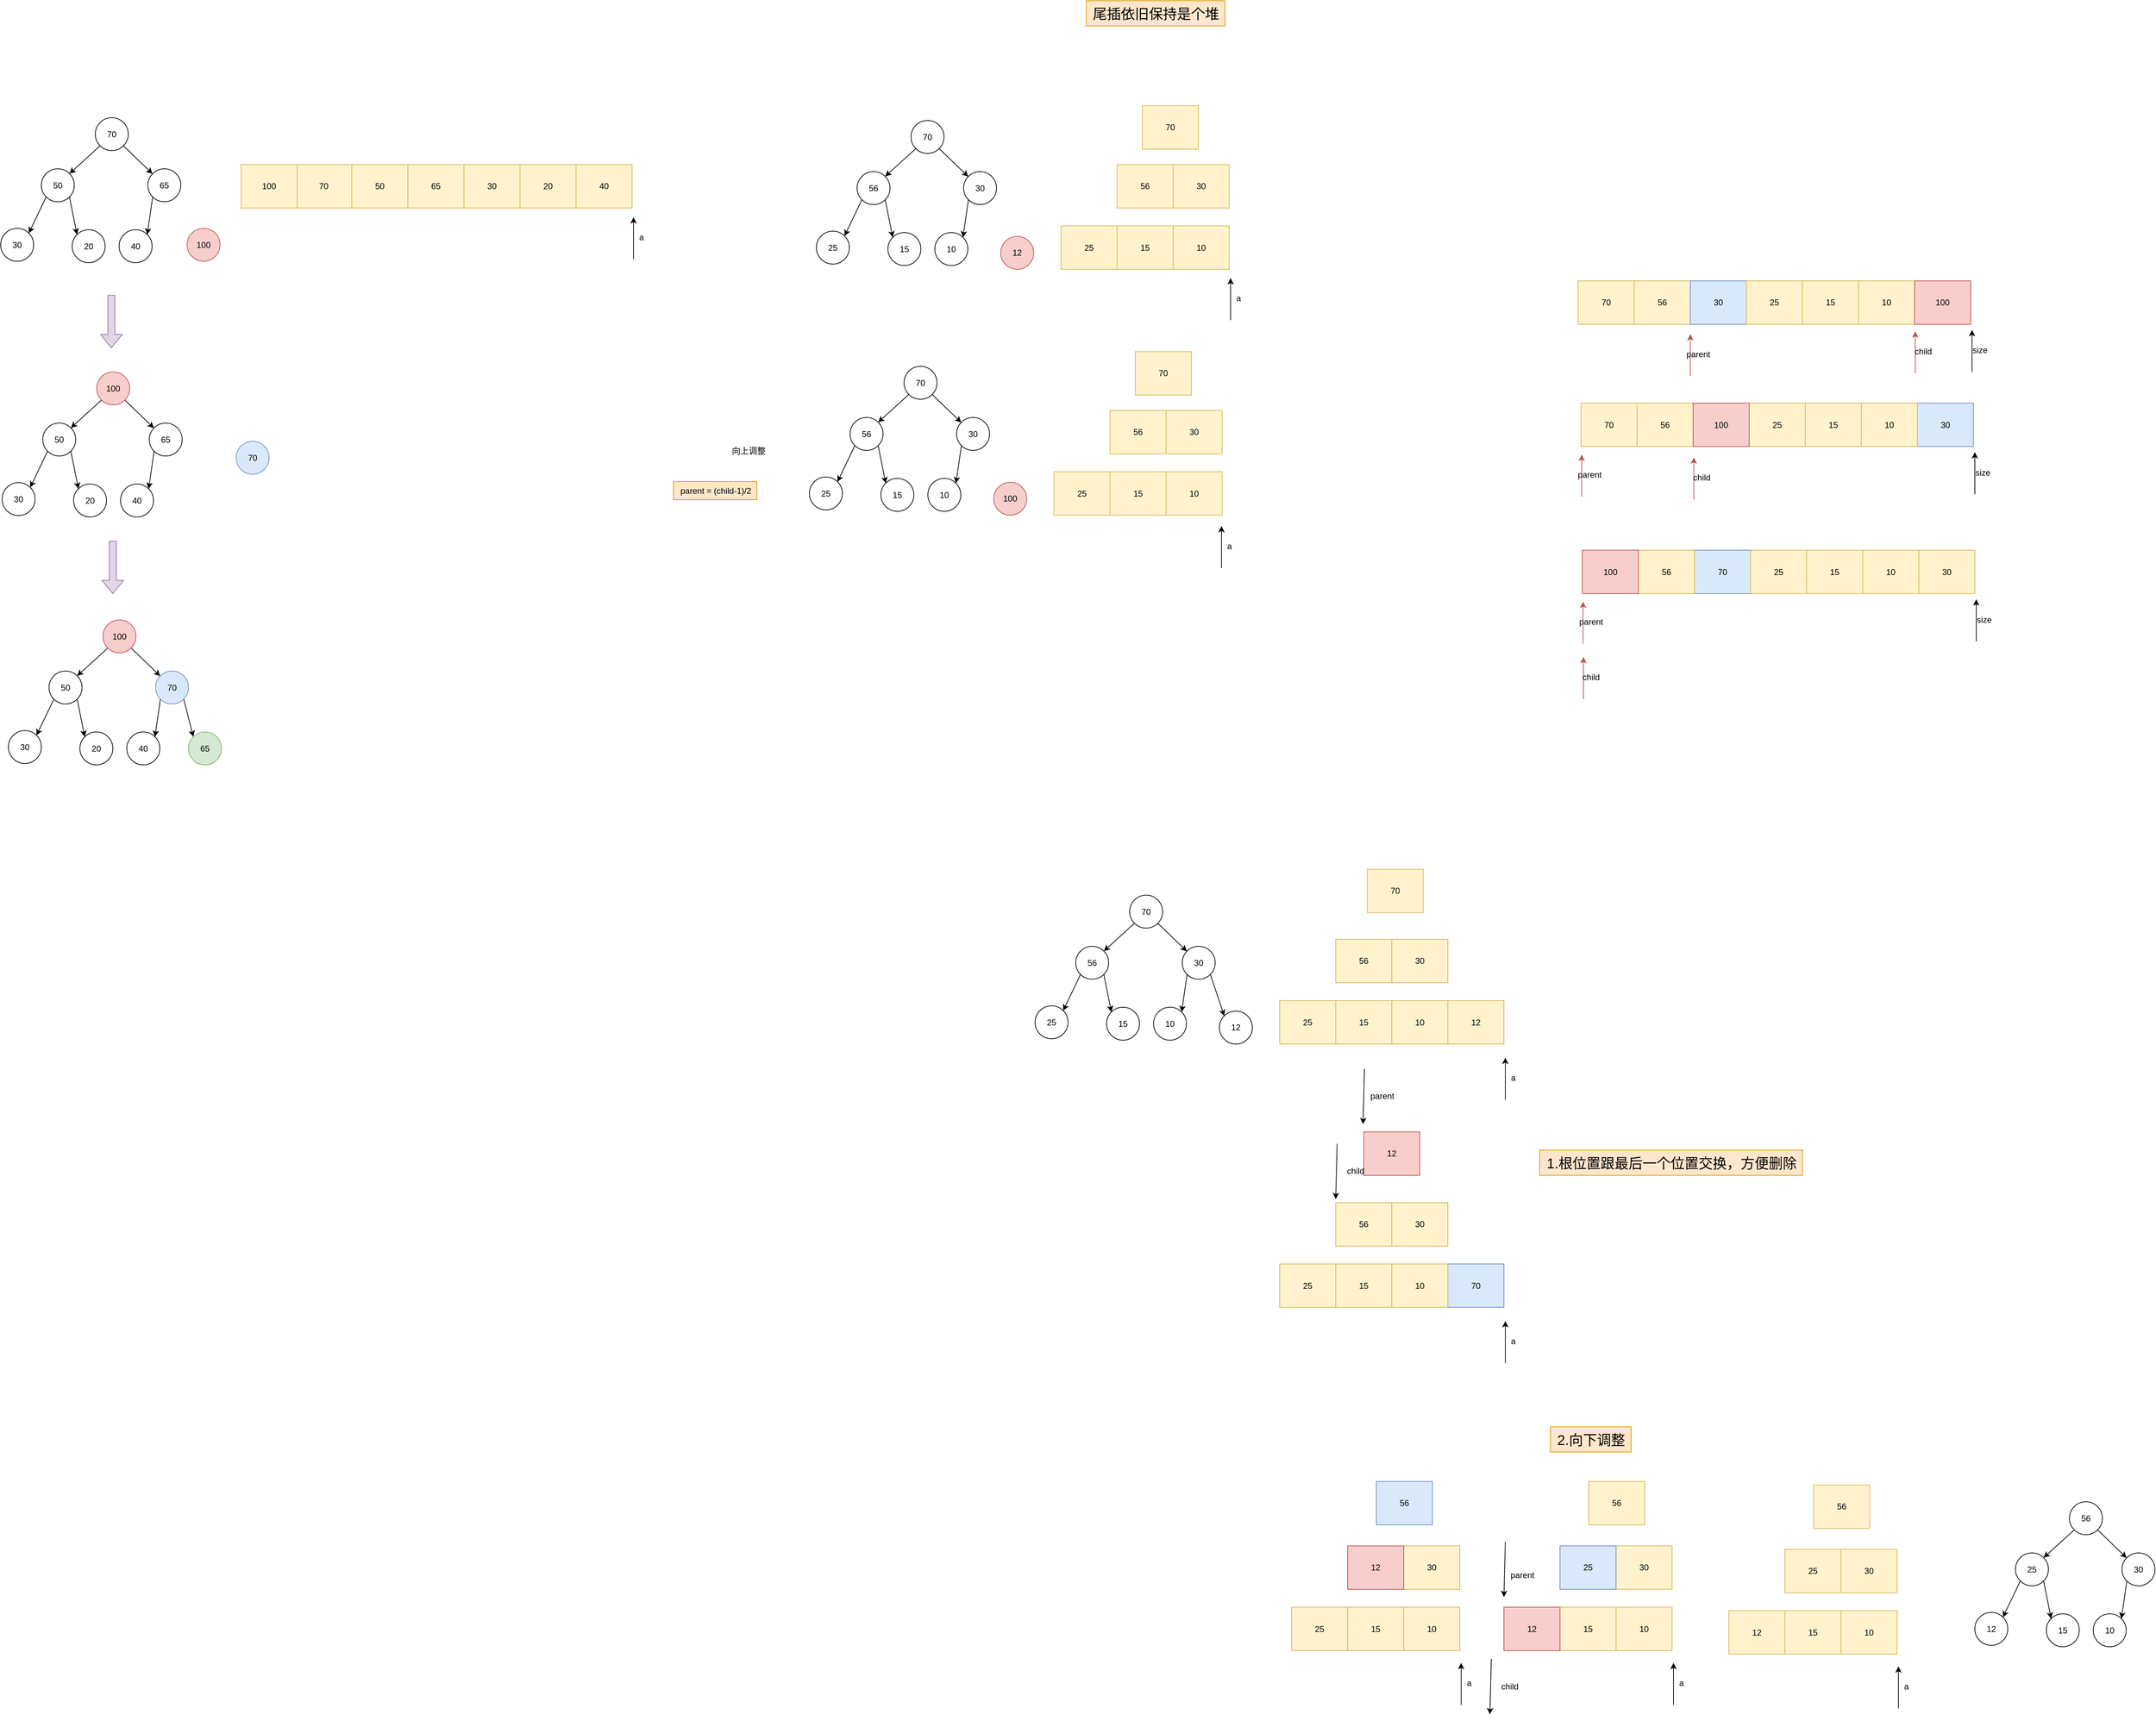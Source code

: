 <mxfile version="20.8.16" type="device"><diagram name="第 1 页" id="ESRKPKzT2KG-xwUZWP0j"><mxGraphModel dx="1184" dy="1105" grid="0" gridSize="10" guides="1" tooltips="1" connect="1" arrows="1" fold="1" page="0" pageScale="1" pageWidth="827" pageHeight="1169" math="0" shadow="0"><root><mxCell id="0"/><mxCell id="1" parent="0"/><mxCell id="jT8ozwWT_lObpIZQCRuP-11" style="rounded=0;orthogonalLoop=1;jettySize=auto;html=1;exitX=0;exitY=1;exitDx=0;exitDy=0;entryX=1;entryY=0;entryDx=0;entryDy=0;" parent="1" source="jT8ozwWT_lObpIZQCRuP-1" target="jT8ozwWT_lObpIZQCRuP-4" edge="1"><mxGeometry relative="1" as="geometry"/></mxCell><mxCell id="jT8ozwWT_lObpIZQCRuP-12" style="edgeStyle=none;rounded=0;orthogonalLoop=1;jettySize=auto;html=1;exitX=1;exitY=1;exitDx=0;exitDy=0;" parent="1" source="jT8ozwWT_lObpIZQCRuP-1" target="jT8ozwWT_lObpIZQCRuP-3" edge="1"><mxGeometry relative="1" as="geometry"/></mxCell><mxCell id="jT8ozwWT_lObpIZQCRuP-1" value="70" style="ellipse;whiteSpace=wrap;html=1;aspect=fixed;" parent="1" vertex="1"><mxGeometry x="161" y="-7" width="47" height="47" as="geometry"/></mxCell><mxCell id="jT8ozwWT_lObpIZQCRuP-15" style="edgeStyle=none;rounded=0;orthogonalLoop=1;jettySize=auto;html=1;exitX=0;exitY=1;exitDx=0;exitDy=0;entryX=1;entryY=0;entryDx=0;entryDy=0;" parent="1" source="jT8ozwWT_lObpIZQCRuP-3" target="jT8ozwWT_lObpIZQCRuP-10" edge="1"><mxGeometry relative="1" as="geometry"/></mxCell><mxCell id="jT8ozwWT_lObpIZQCRuP-3" value="65" style="ellipse;whiteSpace=wrap;html=1;aspect=fixed;" parent="1" vertex="1"><mxGeometry x="236" y="66" width="47" height="47" as="geometry"/></mxCell><mxCell id="jT8ozwWT_lObpIZQCRuP-13" style="edgeStyle=none;rounded=0;orthogonalLoop=1;jettySize=auto;html=1;exitX=0;exitY=1;exitDx=0;exitDy=0;entryX=1;entryY=0;entryDx=0;entryDy=0;" parent="1" source="jT8ozwWT_lObpIZQCRuP-4" target="jT8ozwWT_lObpIZQCRuP-5" edge="1"><mxGeometry relative="1" as="geometry"/></mxCell><mxCell id="jT8ozwWT_lObpIZQCRuP-14" style="edgeStyle=none;rounded=0;orthogonalLoop=1;jettySize=auto;html=1;exitX=1;exitY=1;exitDx=0;exitDy=0;entryX=0;entryY=0;entryDx=0;entryDy=0;" parent="1" source="jT8ozwWT_lObpIZQCRuP-4" target="jT8ozwWT_lObpIZQCRuP-9" edge="1"><mxGeometry relative="1" as="geometry"/></mxCell><mxCell id="jT8ozwWT_lObpIZQCRuP-4" value="50" style="ellipse;whiteSpace=wrap;html=1;aspect=fixed;" parent="1" vertex="1"><mxGeometry x="84" y="66" width="47" height="47" as="geometry"/></mxCell><mxCell id="jT8ozwWT_lObpIZQCRuP-5" value="30" style="ellipse;whiteSpace=wrap;html=1;aspect=fixed;" parent="1" vertex="1"><mxGeometry x="26" y="151" width="47" height="47" as="geometry"/></mxCell><mxCell id="jT8ozwWT_lObpIZQCRuP-9" value="20" style="ellipse;whiteSpace=wrap;html=1;aspect=fixed;" parent="1" vertex="1"><mxGeometry x="128" y="153" width="47" height="47" as="geometry"/></mxCell><mxCell id="jT8ozwWT_lObpIZQCRuP-10" value="40" style="ellipse;whiteSpace=wrap;html=1;aspect=fixed;" parent="1" vertex="1"><mxGeometry x="195" y="153" width="47" height="47" as="geometry"/></mxCell><mxCell id="jT8ozwWT_lObpIZQCRuP-25" value="70" style="rounded=0;whiteSpace=wrap;html=1;fillColor=#fff2cc;strokeColor=#d6b656;" parent="1" vertex="1"><mxGeometry x="447" y="60.0" width="80" height="62" as="geometry"/></mxCell><mxCell id="jT8ozwWT_lObpIZQCRuP-26" value="50" style="rounded=0;whiteSpace=wrap;html=1;fillColor=#fff2cc;strokeColor=#d6b656;" parent="1" vertex="1"><mxGeometry x="527" y="60.0" width="80" height="62" as="geometry"/></mxCell><mxCell id="jT8ozwWT_lObpIZQCRuP-27" value="65" style="rounded=0;whiteSpace=wrap;html=1;fillColor=#fff2cc;strokeColor=#d6b656;" parent="1" vertex="1"><mxGeometry x="607" y="60.0" width="80" height="62" as="geometry"/></mxCell><mxCell id="jT8ozwWT_lObpIZQCRuP-28" value="30" style="rounded=0;whiteSpace=wrap;html=1;fillColor=#fff2cc;strokeColor=#d6b656;" parent="1" vertex="1"><mxGeometry x="687" y="60.0" width="80" height="62" as="geometry"/></mxCell><mxCell id="jT8ozwWT_lObpIZQCRuP-29" value="20" style="rounded=0;whiteSpace=wrap;html=1;fillColor=#fff2cc;strokeColor=#d6b656;" parent="1" vertex="1"><mxGeometry x="767" y="60.0" width="80" height="62" as="geometry"/></mxCell><mxCell id="jT8ozwWT_lObpIZQCRuP-48" value="40" style="rounded=0;whiteSpace=wrap;html=1;fillColor=#fff2cc;strokeColor=#d6b656;" parent="1" vertex="1"><mxGeometry x="847" y="60.0" width="80" height="62" as="geometry"/></mxCell><mxCell id="jT8ozwWT_lObpIZQCRuP-49" value="" style="endArrow=classic;html=1;rounded=0;" parent="1" edge="1"><mxGeometry width="50" height="50" relative="1" as="geometry"><mxPoint x="929" y="195" as="sourcePoint"/><mxPoint x="929" y="135" as="targetPoint"/></mxGeometry></mxCell><mxCell id="jT8ozwWT_lObpIZQCRuP-50" value="a" style="text;html=1;align=center;verticalAlign=middle;resizable=0;points=[];autosize=1;strokeColor=none;fillColor=none;" parent="1" vertex="1"><mxGeometry x="927" y="151" width="25" height="26" as="geometry"/></mxCell><mxCell id="jT8ozwWT_lObpIZQCRuP-52" value="100" style="ellipse;whiteSpace=wrap;html=1;aspect=fixed;fillColor=#f8cecc;strokeColor=#b85450;" parent="1" vertex="1"><mxGeometry x="292" y="151" width="47" height="47" as="geometry"/></mxCell><mxCell id="jT8ozwWT_lObpIZQCRuP-54" value="100" style="rounded=0;whiteSpace=wrap;html=1;fillColor=#fff2cc;strokeColor=#d6b656;" parent="1" vertex="1"><mxGeometry x="369" y="60.0" width="80" height="62" as="geometry"/></mxCell><mxCell id="jT8ozwWT_lObpIZQCRuP-56" value="" style="shape=flexArrow;endArrow=classic;html=1;rounded=0;fillColor=#e1d5e7;strokeColor=#9673a6;" parent="1" edge="1"><mxGeometry width="50" height="50" relative="1" as="geometry"><mxPoint x="183.91" y="246" as="sourcePoint"/><mxPoint x="183.91" y="322" as="targetPoint"/></mxGeometry></mxCell><mxCell id="jT8ozwWT_lObpIZQCRuP-57" style="rounded=0;orthogonalLoop=1;jettySize=auto;html=1;exitX=0;exitY=1;exitDx=0;exitDy=0;entryX=1;entryY=0;entryDx=0;entryDy=0;" parent="1" source="jT8ozwWT_lObpIZQCRuP-59" target="jT8ozwWT_lObpIZQCRuP-64" edge="1"><mxGeometry relative="1" as="geometry"/></mxCell><mxCell id="jT8ozwWT_lObpIZQCRuP-58" style="edgeStyle=none;rounded=0;orthogonalLoop=1;jettySize=auto;html=1;exitX=1;exitY=1;exitDx=0;exitDy=0;" parent="1" source="jT8ozwWT_lObpIZQCRuP-59" target="jT8ozwWT_lObpIZQCRuP-61" edge="1"><mxGeometry relative="1" as="geometry"/></mxCell><mxCell id="jT8ozwWT_lObpIZQCRuP-59" value="100" style="ellipse;whiteSpace=wrap;html=1;aspect=fixed;fillColor=#f8cecc;strokeColor=#b85450;" parent="1" vertex="1"><mxGeometry x="163" y="356" width="47" height="47" as="geometry"/></mxCell><mxCell id="jT8ozwWT_lObpIZQCRuP-60" style="edgeStyle=none;rounded=0;orthogonalLoop=1;jettySize=auto;html=1;exitX=0;exitY=1;exitDx=0;exitDy=0;entryX=1;entryY=0;entryDx=0;entryDy=0;" parent="1" source="jT8ozwWT_lObpIZQCRuP-61" target="jT8ozwWT_lObpIZQCRuP-67" edge="1"><mxGeometry relative="1" as="geometry"/></mxCell><mxCell id="jT8ozwWT_lObpIZQCRuP-61" value="65" style="ellipse;whiteSpace=wrap;html=1;aspect=fixed;" parent="1" vertex="1"><mxGeometry x="238" y="429" width="47" height="47" as="geometry"/></mxCell><mxCell id="jT8ozwWT_lObpIZQCRuP-62" style="edgeStyle=none;rounded=0;orthogonalLoop=1;jettySize=auto;html=1;exitX=0;exitY=1;exitDx=0;exitDy=0;entryX=1;entryY=0;entryDx=0;entryDy=0;" parent="1" source="jT8ozwWT_lObpIZQCRuP-64" target="jT8ozwWT_lObpIZQCRuP-65" edge="1"><mxGeometry relative="1" as="geometry"/></mxCell><mxCell id="jT8ozwWT_lObpIZQCRuP-63" style="edgeStyle=none;rounded=0;orthogonalLoop=1;jettySize=auto;html=1;exitX=1;exitY=1;exitDx=0;exitDy=0;entryX=0;entryY=0;entryDx=0;entryDy=0;" parent="1" source="jT8ozwWT_lObpIZQCRuP-64" target="jT8ozwWT_lObpIZQCRuP-66" edge="1"><mxGeometry relative="1" as="geometry"/></mxCell><mxCell id="jT8ozwWT_lObpIZQCRuP-64" value="50" style="ellipse;whiteSpace=wrap;html=1;aspect=fixed;" parent="1" vertex="1"><mxGeometry x="86" y="429" width="47" height="47" as="geometry"/></mxCell><mxCell id="jT8ozwWT_lObpIZQCRuP-65" value="30" style="ellipse;whiteSpace=wrap;html=1;aspect=fixed;" parent="1" vertex="1"><mxGeometry x="28" y="514" width="47" height="47" as="geometry"/></mxCell><mxCell id="jT8ozwWT_lObpIZQCRuP-66" value="20" style="ellipse;whiteSpace=wrap;html=1;aspect=fixed;" parent="1" vertex="1"><mxGeometry x="130" y="516" width="47" height="47" as="geometry"/></mxCell><mxCell id="jT8ozwWT_lObpIZQCRuP-67" value="40" style="ellipse;whiteSpace=wrap;html=1;aspect=fixed;" parent="1" vertex="1"><mxGeometry x="197" y="516" width="47" height="47" as="geometry"/></mxCell><mxCell id="jT8ozwWT_lObpIZQCRuP-68" value="70" style="ellipse;whiteSpace=wrap;html=1;aspect=fixed;fillColor=#dae8fc;strokeColor=#6c8ebf;" parent="1" vertex="1"><mxGeometry x="362" y="455" width="47" height="47" as="geometry"/></mxCell><mxCell id="jT8ozwWT_lObpIZQCRuP-71" style="rounded=0;orthogonalLoop=1;jettySize=auto;html=1;exitX=0;exitY=1;exitDx=0;exitDy=0;entryX=1;entryY=0;entryDx=0;entryDy=0;" parent="1" source="jT8ozwWT_lObpIZQCRuP-73" target="jT8ozwWT_lObpIZQCRuP-78" edge="1"><mxGeometry relative="1" as="geometry"/></mxCell><mxCell id="jT8ozwWT_lObpIZQCRuP-72" style="edgeStyle=none;rounded=0;orthogonalLoop=1;jettySize=auto;html=1;exitX=1;exitY=1;exitDx=0;exitDy=0;" parent="1" source="jT8ozwWT_lObpIZQCRuP-73" target="jT8ozwWT_lObpIZQCRuP-75" edge="1"><mxGeometry relative="1" as="geometry"/></mxCell><mxCell id="jT8ozwWT_lObpIZQCRuP-73" value="100" style="ellipse;whiteSpace=wrap;html=1;aspect=fixed;fillColor=#f8cecc;strokeColor=#b85450;" parent="1" vertex="1"><mxGeometry x="172" y="710" width="47" height="47" as="geometry"/></mxCell><mxCell id="jT8ozwWT_lObpIZQCRuP-74" style="edgeStyle=none;rounded=0;orthogonalLoop=1;jettySize=auto;html=1;exitX=0;exitY=1;exitDx=0;exitDy=0;entryX=1;entryY=0;entryDx=0;entryDy=0;" parent="1" source="jT8ozwWT_lObpIZQCRuP-75" target="jT8ozwWT_lObpIZQCRuP-81" edge="1"><mxGeometry relative="1" as="geometry"/></mxCell><mxCell id="jT8ozwWT_lObpIZQCRuP-83" style="edgeStyle=none;rounded=0;orthogonalLoop=1;jettySize=auto;html=1;exitX=1;exitY=1;exitDx=0;exitDy=0;entryX=0;entryY=0;entryDx=0;entryDy=0;" parent="1" source="jT8ozwWT_lObpIZQCRuP-75" target="jT8ozwWT_lObpIZQCRuP-82" edge="1"><mxGeometry relative="1" as="geometry"/></mxCell><mxCell id="jT8ozwWT_lObpIZQCRuP-75" value="70" style="ellipse;whiteSpace=wrap;html=1;aspect=fixed;fillColor=#dae8fc;strokeColor=#6c8ebf;" parent="1" vertex="1"><mxGeometry x="247" y="783" width="47" height="47" as="geometry"/></mxCell><mxCell id="jT8ozwWT_lObpIZQCRuP-76" style="edgeStyle=none;rounded=0;orthogonalLoop=1;jettySize=auto;html=1;exitX=0;exitY=1;exitDx=0;exitDy=0;entryX=1;entryY=0;entryDx=0;entryDy=0;" parent="1" source="jT8ozwWT_lObpIZQCRuP-78" target="jT8ozwWT_lObpIZQCRuP-79" edge="1"><mxGeometry relative="1" as="geometry"/></mxCell><mxCell id="jT8ozwWT_lObpIZQCRuP-77" style="edgeStyle=none;rounded=0;orthogonalLoop=1;jettySize=auto;html=1;exitX=1;exitY=1;exitDx=0;exitDy=0;entryX=0;entryY=0;entryDx=0;entryDy=0;" parent="1" source="jT8ozwWT_lObpIZQCRuP-78" target="jT8ozwWT_lObpIZQCRuP-80" edge="1"><mxGeometry relative="1" as="geometry"/></mxCell><mxCell id="jT8ozwWT_lObpIZQCRuP-78" value="50" style="ellipse;whiteSpace=wrap;html=1;aspect=fixed;" parent="1" vertex="1"><mxGeometry x="95" y="783" width="47" height="47" as="geometry"/></mxCell><mxCell id="jT8ozwWT_lObpIZQCRuP-79" value="30" style="ellipse;whiteSpace=wrap;html=1;aspect=fixed;" parent="1" vertex="1"><mxGeometry x="37" y="868" width="47" height="47" as="geometry"/></mxCell><mxCell id="jT8ozwWT_lObpIZQCRuP-80" value="20" style="ellipse;whiteSpace=wrap;html=1;aspect=fixed;" parent="1" vertex="1"><mxGeometry x="139" y="870" width="47" height="47" as="geometry"/></mxCell><mxCell id="jT8ozwWT_lObpIZQCRuP-81" value="40" style="ellipse;whiteSpace=wrap;html=1;aspect=fixed;" parent="1" vertex="1"><mxGeometry x="206" y="870" width="47" height="47" as="geometry"/></mxCell><mxCell id="jT8ozwWT_lObpIZQCRuP-82" value="65" style="ellipse;whiteSpace=wrap;html=1;aspect=fixed;fillColor=#d5e8d4;strokeColor=#82b366;" parent="1" vertex="1"><mxGeometry x="294" y="870" width="47" height="47" as="geometry"/></mxCell><mxCell id="jT8ozwWT_lObpIZQCRuP-84" value="" style="shape=flexArrow;endArrow=classic;html=1;rounded=0;fillColor=#e1d5e7;strokeColor=#9673a6;" parent="1" edge="1"><mxGeometry width="50" height="50" relative="1" as="geometry"><mxPoint x="186.0" y="597" as="sourcePoint"/><mxPoint x="186.0" y="673.0" as="targetPoint"/></mxGeometry></mxCell><mxCell id="EaAxDWcDgyqi5feDdvT0-1" style="rounded=0;orthogonalLoop=1;jettySize=auto;html=1;exitX=0;exitY=1;exitDx=0;exitDy=0;entryX=1;entryY=0;entryDx=0;entryDy=0;" edge="1" parent="1" source="EaAxDWcDgyqi5feDdvT0-3" target="EaAxDWcDgyqi5feDdvT0-8"><mxGeometry relative="1" as="geometry"/></mxCell><mxCell id="EaAxDWcDgyqi5feDdvT0-2" style="edgeStyle=none;rounded=0;orthogonalLoop=1;jettySize=auto;html=1;exitX=1;exitY=1;exitDx=0;exitDy=0;" edge="1" parent="1" source="EaAxDWcDgyqi5feDdvT0-3" target="EaAxDWcDgyqi5feDdvT0-5"><mxGeometry relative="1" as="geometry"/></mxCell><mxCell id="EaAxDWcDgyqi5feDdvT0-3" value="70" style="ellipse;whiteSpace=wrap;html=1;aspect=fixed;" vertex="1" parent="1"><mxGeometry x="1325" y="-3" width="47" height="47" as="geometry"/></mxCell><mxCell id="EaAxDWcDgyqi5feDdvT0-4" style="edgeStyle=none;rounded=0;orthogonalLoop=1;jettySize=auto;html=1;exitX=0;exitY=1;exitDx=0;exitDy=0;entryX=1;entryY=0;entryDx=0;entryDy=0;" edge="1" parent="1" source="EaAxDWcDgyqi5feDdvT0-5" target="EaAxDWcDgyqi5feDdvT0-11"><mxGeometry relative="1" as="geometry"/></mxCell><mxCell id="EaAxDWcDgyqi5feDdvT0-5" value="30" style="ellipse;whiteSpace=wrap;html=1;aspect=fixed;" vertex="1" parent="1"><mxGeometry x="1400" y="70" width="47" height="47" as="geometry"/></mxCell><mxCell id="EaAxDWcDgyqi5feDdvT0-6" style="edgeStyle=none;rounded=0;orthogonalLoop=1;jettySize=auto;html=1;exitX=0;exitY=1;exitDx=0;exitDy=0;entryX=1;entryY=0;entryDx=0;entryDy=0;" edge="1" parent="1" source="EaAxDWcDgyqi5feDdvT0-8" target="EaAxDWcDgyqi5feDdvT0-9"><mxGeometry relative="1" as="geometry"/></mxCell><mxCell id="EaAxDWcDgyqi5feDdvT0-7" style="edgeStyle=none;rounded=0;orthogonalLoop=1;jettySize=auto;html=1;exitX=1;exitY=1;exitDx=0;exitDy=0;entryX=0;entryY=0;entryDx=0;entryDy=0;" edge="1" parent="1" source="EaAxDWcDgyqi5feDdvT0-8" target="EaAxDWcDgyqi5feDdvT0-10"><mxGeometry relative="1" as="geometry"/></mxCell><mxCell id="EaAxDWcDgyqi5feDdvT0-8" value="56" style="ellipse;whiteSpace=wrap;html=1;aspect=fixed;" vertex="1" parent="1"><mxGeometry x="1248" y="70" width="47" height="47" as="geometry"/></mxCell><mxCell id="EaAxDWcDgyqi5feDdvT0-9" value="25" style="ellipse;whiteSpace=wrap;html=1;aspect=fixed;" vertex="1" parent="1"><mxGeometry x="1190" y="155" width="47" height="47" as="geometry"/></mxCell><mxCell id="EaAxDWcDgyqi5feDdvT0-10" value="15" style="ellipse;whiteSpace=wrap;html=1;aspect=fixed;" vertex="1" parent="1"><mxGeometry x="1292" y="157" width="47" height="47" as="geometry"/></mxCell><mxCell id="EaAxDWcDgyqi5feDdvT0-11" value="10" style="ellipse;whiteSpace=wrap;html=1;aspect=fixed;" vertex="1" parent="1"><mxGeometry x="1359" y="157" width="47" height="47" as="geometry"/></mxCell><mxCell id="EaAxDWcDgyqi5feDdvT0-12" value="12" style="ellipse;whiteSpace=wrap;html=1;aspect=fixed;fillColor=#f8cecc;strokeColor=#b85450;" vertex="1" parent="1"><mxGeometry x="1453" y="162.5" width="47" height="47" as="geometry"/></mxCell><mxCell id="EaAxDWcDgyqi5feDdvT0-13" value="70" style="rounded=0;whiteSpace=wrap;html=1;fillColor=#fff2cc;strokeColor=#d6b656;" vertex="1" parent="1"><mxGeometry x="1655" y="-24.0" width="80" height="62" as="geometry"/></mxCell><mxCell id="EaAxDWcDgyqi5feDdvT0-14" value="56" style="rounded=0;whiteSpace=wrap;html=1;fillColor=#fff2cc;strokeColor=#d6b656;" vertex="1" parent="1"><mxGeometry x="1619" y="60.0" width="80" height="62" as="geometry"/></mxCell><mxCell id="EaAxDWcDgyqi5feDdvT0-15" value="30" style="rounded=0;whiteSpace=wrap;html=1;fillColor=#fff2cc;strokeColor=#d6b656;" vertex="1" parent="1"><mxGeometry x="1699" y="60.0" width="80" height="62" as="geometry"/></mxCell><mxCell id="EaAxDWcDgyqi5feDdvT0-16" value="25" style="rounded=0;whiteSpace=wrap;html=1;fillColor=#fff2cc;strokeColor=#d6b656;" vertex="1" parent="1"><mxGeometry x="1539" y="147.5" width="80" height="62" as="geometry"/></mxCell><mxCell id="EaAxDWcDgyqi5feDdvT0-17" value="15" style="rounded=0;whiteSpace=wrap;html=1;fillColor=#fff2cc;strokeColor=#d6b656;" vertex="1" parent="1"><mxGeometry x="1619" y="147.5" width="80" height="62" as="geometry"/></mxCell><mxCell id="EaAxDWcDgyqi5feDdvT0-18" value="10" style="rounded=0;whiteSpace=wrap;html=1;fillColor=#fff2cc;strokeColor=#d6b656;" vertex="1" parent="1"><mxGeometry x="1699" y="147.5" width="80" height="62" as="geometry"/></mxCell><mxCell id="EaAxDWcDgyqi5feDdvT0-19" value="" style="endArrow=classic;html=1;rounded=0;" edge="1" parent="1"><mxGeometry width="50" height="50" relative="1" as="geometry"><mxPoint x="1781" y="282" as="sourcePoint"/><mxPoint x="1781" y="222" as="targetPoint"/></mxGeometry></mxCell><mxCell id="EaAxDWcDgyqi5feDdvT0-20" value="a" style="text;html=1;align=center;verticalAlign=middle;resizable=0;points=[];autosize=1;strokeColor=none;fillColor=none;" vertex="1" parent="1"><mxGeometry x="1779" y="238" width="25" height="26" as="geometry"/></mxCell><mxCell id="EaAxDWcDgyqi5feDdvT0-22" style="rounded=0;orthogonalLoop=1;jettySize=auto;html=1;exitX=0;exitY=1;exitDx=0;exitDy=0;entryX=1;entryY=0;entryDx=0;entryDy=0;" edge="1" parent="1" source="EaAxDWcDgyqi5feDdvT0-24" target="EaAxDWcDgyqi5feDdvT0-29"><mxGeometry relative="1" as="geometry"/></mxCell><mxCell id="EaAxDWcDgyqi5feDdvT0-23" style="edgeStyle=none;rounded=0;orthogonalLoop=1;jettySize=auto;html=1;exitX=1;exitY=1;exitDx=0;exitDy=0;" edge="1" parent="1" source="EaAxDWcDgyqi5feDdvT0-24" target="EaAxDWcDgyqi5feDdvT0-26"><mxGeometry relative="1" as="geometry"/></mxCell><mxCell id="EaAxDWcDgyqi5feDdvT0-24" value="70" style="ellipse;whiteSpace=wrap;html=1;aspect=fixed;" vertex="1" parent="1"><mxGeometry x="1315" y="348" width="47" height="47" as="geometry"/></mxCell><mxCell id="EaAxDWcDgyqi5feDdvT0-25" style="edgeStyle=none;rounded=0;orthogonalLoop=1;jettySize=auto;html=1;exitX=0;exitY=1;exitDx=0;exitDy=0;entryX=1;entryY=0;entryDx=0;entryDy=0;" edge="1" parent="1" source="EaAxDWcDgyqi5feDdvT0-26" target="EaAxDWcDgyqi5feDdvT0-32"><mxGeometry relative="1" as="geometry"/></mxCell><mxCell id="EaAxDWcDgyqi5feDdvT0-26" value="30" style="ellipse;whiteSpace=wrap;html=1;aspect=fixed;" vertex="1" parent="1"><mxGeometry x="1390" y="421" width="47" height="47" as="geometry"/></mxCell><mxCell id="EaAxDWcDgyqi5feDdvT0-27" style="edgeStyle=none;rounded=0;orthogonalLoop=1;jettySize=auto;html=1;exitX=0;exitY=1;exitDx=0;exitDy=0;entryX=1;entryY=0;entryDx=0;entryDy=0;" edge="1" parent="1" source="EaAxDWcDgyqi5feDdvT0-29" target="EaAxDWcDgyqi5feDdvT0-30"><mxGeometry relative="1" as="geometry"/></mxCell><mxCell id="EaAxDWcDgyqi5feDdvT0-28" style="edgeStyle=none;rounded=0;orthogonalLoop=1;jettySize=auto;html=1;exitX=1;exitY=1;exitDx=0;exitDy=0;entryX=0;entryY=0;entryDx=0;entryDy=0;" edge="1" parent="1" source="EaAxDWcDgyqi5feDdvT0-29" target="EaAxDWcDgyqi5feDdvT0-31"><mxGeometry relative="1" as="geometry"/></mxCell><mxCell id="EaAxDWcDgyqi5feDdvT0-29" value="56" style="ellipse;whiteSpace=wrap;html=1;aspect=fixed;" vertex="1" parent="1"><mxGeometry x="1238" y="421" width="47" height="47" as="geometry"/></mxCell><mxCell id="EaAxDWcDgyqi5feDdvT0-30" value="25" style="ellipse;whiteSpace=wrap;html=1;aspect=fixed;" vertex="1" parent="1"><mxGeometry x="1180" y="506" width="47" height="47" as="geometry"/></mxCell><mxCell id="EaAxDWcDgyqi5feDdvT0-31" value="15" style="ellipse;whiteSpace=wrap;html=1;aspect=fixed;" vertex="1" parent="1"><mxGeometry x="1282" y="508" width="47" height="47" as="geometry"/></mxCell><mxCell id="EaAxDWcDgyqi5feDdvT0-32" value="10" style="ellipse;whiteSpace=wrap;html=1;aspect=fixed;" vertex="1" parent="1"><mxGeometry x="1349" y="508" width="47" height="47" as="geometry"/></mxCell><mxCell id="EaAxDWcDgyqi5feDdvT0-33" value="100" style="ellipse;whiteSpace=wrap;html=1;aspect=fixed;fillColor=#f8cecc;strokeColor=#b85450;" vertex="1" parent="1"><mxGeometry x="1443" y="513.5" width="47" height="47" as="geometry"/></mxCell><mxCell id="EaAxDWcDgyqi5feDdvT0-34" value="70" style="rounded=0;whiteSpace=wrap;html=1;fillColor=#fff2cc;strokeColor=#d6b656;" vertex="1" parent="1"><mxGeometry x="1645" y="327.0" width="80" height="62" as="geometry"/></mxCell><mxCell id="EaAxDWcDgyqi5feDdvT0-35" value="56" style="rounded=0;whiteSpace=wrap;html=1;fillColor=#fff2cc;strokeColor=#d6b656;" vertex="1" parent="1"><mxGeometry x="1609" y="411.0" width="80" height="62" as="geometry"/></mxCell><mxCell id="EaAxDWcDgyqi5feDdvT0-36" value="30" style="rounded=0;whiteSpace=wrap;html=1;fillColor=#fff2cc;strokeColor=#d6b656;" vertex="1" parent="1"><mxGeometry x="1689" y="411.0" width="80" height="62" as="geometry"/></mxCell><mxCell id="EaAxDWcDgyqi5feDdvT0-37" value="25" style="rounded=0;whiteSpace=wrap;html=1;fillColor=#fff2cc;strokeColor=#d6b656;" vertex="1" parent="1"><mxGeometry x="1529" y="498.5" width="80" height="62" as="geometry"/></mxCell><mxCell id="EaAxDWcDgyqi5feDdvT0-38" value="15" style="rounded=0;whiteSpace=wrap;html=1;fillColor=#fff2cc;strokeColor=#d6b656;" vertex="1" parent="1"><mxGeometry x="1609" y="498.5" width="80" height="62" as="geometry"/></mxCell><mxCell id="EaAxDWcDgyqi5feDdvT0-39" value="10" style="rounded=0;whiteSpace=wrap;html=1;fillColor=#fff2cc;strokeColor=#d6b656;" vertex="1" parent="1"><mxGeometry x="1689" y="498.5" width="80" height="62" as="geometry"/></mxCell><mxCell id="EaAxDWcDgyqi5feDdvT0-41" value="向上调整" style="text;html=1;align=center;verticalAlign=middle;resizable=0;points=[];autosize=1;strokeColor=none;fillColor=none;" vertex="1" parent="1"><mxGeometry x="1060" y="456" width="66" height="26" as="geometry"/></mxCell><mxCell id="EaAxDWcDgyqi5feDdvT0-42" style="rounded=0;orthogonalLoop=1;jettySize=auto;html=1;exitX=0;exitY=1;exitDx=0;exitDy=0;entryX=1;entryY=0;entryDx=0;entryDy=0;" edge="1" parent="1" source="EaAxDWcDgyqi5feDdvT0-44" target="EaAxDWcDgyqi5feDdvT0-49"><mxGeometry relative="1" as="geometry"/></mxCell><mxCell id="EaAxDWcDgyqi5feDdvT0-43" style="edgeStyle=none;rounded=0;orthogonalLoop=1;jettySize=auto;html=1;exitX=1;exitY=1;exitDx=0;exitDy=0;" edge="1" parent="1" source="EaAxDWcDgyqi5feDdvT0-44" target="EaAxDWcDgyqi5feDdvT0-46"><mxGeometry relative="1" as="geometry"/></mxCell><mxCell id="EaAxDWcDgyqi5feDdvT0-44" value="70" style="ellipse;whiteSpace=wrap;html=1;aspect=fixed;" vertex="1" parent="1"><mxGeometry x="1637" y="1103" width="47" height="47" as="geometry"/></mxCell><mxCell id="EaAxDWcDgyqi5feDdvT0-45" style="edgeStyle=none;rounded=0;orthogonalLoop=1;jettySize=auto;html=1;exitX=0;exitY=1;exitDx=0;exitDy=0;entryX=1;entryY=0;entryDx=0;entryDy=0;" edge="1" parent="1" source="EaAxDWcDgyqi5feDdvT0-46" target="EaAxDWcDgyqi5feDdvT0-52"><mxGeometry relative="1" as="geometry"/></mxCell><mxCell id="EaAxDWcDgyqi5feDdvT0-66" style="rounded=0;orthogonalLoop=1;jettySize=auto;html=1;exitX=1;exitY=1;exitDx=0;exitDy=0;entryX=0;entryY=0;entryDx=0;entryDy=0;" edge="1" parent="1" source="EaAxDWcDgyqi5feDdvT0-46" target="EaAxDWcDgyqi5feDdvT0-53"><mxGeometry relative="1" as="geometry"/></mxCell><mxCell id="EaAxDWcDgyqi5feDdvT0-46" value="30" style="ellipse;whiteSpace=wrap;html=1;aspect=fixed;" vertex="1" parent="1"><mxGeometry x="1712" y="1176" width="47" height="47" as="geometry"/></mxCell><mxCell id="EaAxDWcDgyqi5feDdvT0-47" style="edgeStyle=none;rounded=0;orthogonalLoop=1;jettySize=auto;html=1;exitX=0;exitY=1;exitDx=0;exitDy=0;entryX=1;entryY=0;entryDx=0;entryDy=0;" edge="1" parent="1" source="EaAxDWcDgyqi5feDdvT0-49" target="EaAxDWcDgyqi5feDdvT0-50"><mxGeometry relative="1" as="geometry"/></mxCell><mxCell id="EaAxDWcDgyqi5feDdvT0-48" style="edgeStyle=none;rounded=0;orthogonalLoop=1;jettySize=auto;html=1;exitX=1;exitY=1;exitDx=0;exitDy=0;entryX=0;entryY=0;entryDx=0;entryDy=0;" edge="1" parent="1" source="EaAxDWcDgyqi5feDdvT0-49" target="EaAxDWcDgyqi5feDdvT0-51"><mxGeometry relative="1" as="geometry"/></mxCell><mxCell id="EaAxDWcDgyqi5feDdvT0-49" value="56" style="ellipse;whiteSpace=wrap;html=1;aspect=fixed;" vertex="1" parent="1"><mxGeometry x="1560" y="1176" width="47" height="47" as="geometry"/></mxCell><mxCell id="EaAxDWcDgyqi5feDdvT0-50" value="25" style="ellipse;whiteSpace=wrap;html=1;aspect=fixed;" vertex="1" parent="1"><mxGeometry x="1502" y="1261" width="47" height="47" as="geometry"/></mxCell><mxCell id="EaAxDWcDgyqi5feDdvT0-51" value="15" style="ellipse;whiteSpace=wrap;html=1;aspect=fixed;" vertex="1" parent="1"><mxGeometry x="1604" y="1263" width="47" height="47" as="geometry"/></mxCell><mxCell id="EaAxDWcDgyqi5feDdvT0-52" value="10" style="ellipse;whiteSpace=wrap;html=1;aspect=fixed;" vertex="1" parent="1"><mxGeometry x="1671" y="1263" width="47" height="47" as="geometry"/></mxCell><mxCell id="EaAxDWcDgyqi5feDdvT0-53" value="12" style="ellipse;whiteSpace=wrap;html=1;aspect=fixed;" vertex="1" parent="1"><mxGeometry x="1765" y="1268.5" width="47" height="47" as="geometry"/></mxCell><mxCell id="EaAxDWcDgyqi5feDdvT0-54" value="70" style="rounded=0;whiteSpace=wrap;html=1;fillColor=#fff2cc;strokeColor=#d6b656;" vertex="1" parent="1"><mxGeometry x="1976" y="1066" width="80" height="62" as="geometry"/></mxCell><mxCell id="EaAxDWcDgyqi5feDdvT0-55" value="56" style="rounded=0;whiteSpace=wrap;html=1;fillColor=#fff2cc;strokeColor=#d6b656;" vertex="1" parent="1"><mxGeometry x="1931" y="1166" width="80" height="62" as="geometry"/></mxCell><mxCell id="EaAxDWcDgyqi5feDdvT0-56" value="30" style="rounded=0;whiteSpace=wrap;html=1;fillColor=#fff2cc;strokeColor=#d6b656;" vertex="1" parent="1"><mxGeometry x="2011" y="1166" width="80" height="62" as="geometry"/></mxCell><mxCell id="EaAxDWcDgyqi5feDdvT0-57" value="25" style="rounded=0;whiteSpace=wrap;html=1;fillColor=#fff2cc;strokeColor=#d6b656;" vertex="1" parent="1"><mxGeometry x="1851" y="1253.5" width="80" height="62" as="geometry"/></mxCell><mxCell id="EaAxDWcDgyqi5feDdvT0-58" value="15" style="rounded=0;whiteSpace=wrap;html=1;fillColor=#fff2cc;strokeColor=#d6b656;" vertex="1" parent="1"><mxGeometry x="1931" y="1253.5" width="80" height="62" as="geometry"/></mxCell><mxCell id="EaAxDWcDgyqi5feDdvT0-59" value="10" style="rounded=0;whiteSpace=wrap;html=1;fillColor=#fff2cc;strokeColor=#d6b656;" vertex="1" parent="1"><mxGeometry x="2011" y="1253.5" width="80" height="62" as="geometry"/></mxCell><mxCell id="EaAxDWcDgyqi5feDdvT0-62" value="" style="endArrow=classic;html=1;rounded=0;" edge="1" parent="1"><mxGeometry width="50" height="50" relative="1" as="geometry"><mxPoint x="1768.0" y="636" as="sourcePoint"/><mxPoint x="1768.0" y="576" as="targetPoint"/></mxGeometry></mxCell><mxCell id="EaAxDWcDgyqi5feDdvT0-63" value="a" style="text;html=1;align=center;verticalAlign=middle;resizable=0;points=[];autosize=1;strokeColor=none;fillColor=none;" vertex="1" parent="1"><mxGeometry x="1766" y="592" width="25" height="26" as="geometry"/></mxCell><mxCell id="EaAxDWcDgyqi5feDdvT0-64" value="" style="endArrow=classic;html=1;rounded=0;" edge="1" parent="1"><mxGeometry width="50" height="50" relative="1" as="geometry"><mxPoint x="2173.0" y="1395" as="sourcePoint"/><mxPoint x="2173.0" y="1335" as="targetPoint"/></mxGeometry></mxCell><mxCell id="EaAxDWcDgyqi5feDdvT0-65" value="a" style="text;html=1;align=center;verticalAlign=middle;resizable=0;points=[];autosize=1;strokeColor=none;fillColor=none;" vertex="1" parent="1"><mxGeometry x="2171" y="1351" width="25" height="26" as="geometry"/></mxCell><mxCell id="EaAxDWcDgyqi5feDdvT0-67" value="12" style="rounded=0;whiteSpace=wrap;html=1;fillColor=#fff2cc;strokeColor=#d6b656;" vertex="1" parent="1"><mxGeometry x="2091" y="1253.5" width="80" height="62" as="geometry"/></mxCell><mxCell id="EaAxDWcDgyqi5feDdvT0-68" value="parent = (child-1)/2" style="text;html=1;align=center;verticalAlign=middle;resizable=0;points=[];autosize=1;strokeColor=#d79b00;fillColor=#ffe6cc;" vertex="1" parent="1"><mxGeometry x="986" y="512.5" width="119" height="26" as="geometry"/></mxCell><mxCell id="EaAxDWcDgyqi5feDdvT0-69" value="尾插依旧保持是个堆" style="text;html=1;align=center;verticalAlign=middle;resizable=0;points=[];autosize=1;strokeColor=#d79b00;fillColor=#ffe6cc;fontSize=20;" vertex="1" parent="1"><mxGeometry x="1575" y="-174" width="198" height="36" as="geometry"/></mxCell><mxCell id="EaAxDWcDgyqi5feDdvT0-70" value="70" style="rounded=0;whiteSpace=wrap;html=1;fillColor=#fff2cc;strokeColor=#d6b656;" vertex="1" parent="1"><mxGeometry x="2277" y="226.0" width="80" height="62" as="geometry"/></mxCell><mxCell id="EaAxDWcDgyqi5feDdvT0-71" value="56" style="rounded=0;whiteSpace=wrap;html=1;fillColor=#fff2cc;strokeColor=#d6b656;" vertex="1" parent="1"><mxGeometry x="2357" y="226.0" width="80" height="62" as="geometry"/></mxCell><mxCell id="EaAxDWcDgyqi5feDdvT0-72" value="30" style="rounded=0;whiteSpace=wrap;html=1;fillColor=#dae8fc;strokeColor=#6c8ebf;" vertex="1" parent="1"><mxGeometry x="2437" y="226.0" width="80" height="62" as="geometry"/></mxCell><mxCell id="EaAxDWcDgyqi5feDdvT0-73" value="25" style="rounded=0;whiteSpace=wrap;html=1;fillColor=#fff2cc;strokeColor=#d6b656;" vertex="1" parent="1"><mxGeometry x="2517" y="226.0" width="80" height="62" as="geometry"/></mxCell><mxCell id="EaAxDWcDgyqi5feDdvT0-74" value="15" style="rounded=0;whiteSpace=wrap;html=1;fillColor=#fff2cc;strokeColor=#d6b656;" vertex="1" parent="1"><mxGeometry x="2597" y="226.0" width="80" height="62" as="geometry"/></mxCell><mxCell id="EaAxDWcDgyqi5feDdvT0-75" value="10" style="rounded=0;whiteSpace=wrap;html=1;fillColor=#fff2cc;strokeColor=#d6b656;" vertex="1" parent="1"><mxGeometry x="2677" y="226.0" width="80" height="62" as="geometry"/></mxCell><mxCell id="EaAxDWcDgyqi5feDdvT0-76" value="" style="endArrow=classic;html=1;rounded=0;" edge="1" parent="1"><mxGeometry width="50" height="50" relative="1" as="geometry"><mxPoint x="2839.0" y="356.0" as="sourcePoint"/><mxPoint x="2839.0" y="296.0" as="targetPoint"/></mxGeometry></mxCell><mxCell id="EaAxDWcDgyqi5feDdvT0-77" value="size" style="text;html=1;align=center;verticalAlign=middle;resizable=0;points=[];autosize=1;strokeColor=none;fillColor=none;" vertex="1" parent="1"><mxGeometry x="2830" y="312" width="39" height="26" as="geometry"/></mxCell><mxCell id="EaAxDWcDgyqi5feDdvT0-86" value="100" style="rounded=0;whiteSpace=wrap;html=1;fillColor=#f8cecc;strokeColor=#b85450;" vertex="1" parent="1"><mxGeometry x="2757" y="226.0" width="80" height="62" as="geometry"/></mxCell><mxCell id="EaAxDWcDgyqi5feDdvT0-88" value="" style="endArrow=classic;html=1;rounded=0;fillColor=#f8cecc;strokeColor=#b85450;" edge="1" parent="1"><mxGeometry width="50" height="50" relative="1" as="geometry"><mxPoint x="2758.0" y="358.0" as="sourcePoint"/><mxPoint x="2758.0" y="298.0" as="targetPoint"/></mxGeometry></mxCell><mxCell id="EaAxDWcDgyqi5feDdvT0-89" value="child" style="text;html=1;align=center;verticalAlign=middle;resizable=0;points=[];autosize=1;strokeColor=none;fillColor=none;" vertex="1" parent="1"><mxGeometry x="2747" y="314" width="43" height="26" as="geometry"/></mxCell><mxCell id="EaAxDWcDgyqi5feDdvT0-90" value="" style="endArrow=classic;html=1;rounded=0;fillColor=#f8cecc;strokeColor=#b85450;" edge="1" parent="1"><mxGeometry width="50" height="50" relative="1" as="geometry"><mxPoint x="2437.0" y="362.0" as="sourcePoint"/><mxPoint x="2437.0" y="302.0" as="targetPoint"/></mxGeometry></mxCell><mxCell id="EaAxDWcDgyqi5feDdvT0-91" value="parent" style="text;html=1;align=center;verticalAlign=middle;resizable=0;points=[];autosize=1;strokeColor=none;fillColor=none;" vertex="1" parent="1"><mxGeometry x="2422" y="318" width="52" height="26" as="geometry"/></mxCell><mxCell id="EaAxDWcDgyqi5feDdvT0-92" value="70" style="rounded=0;whiteSpace=wrap;html=1;fillColor=#fff2cc;strokeColor=#d6b656;" vertex="1" parent="1"><mxGeometry x="2281" y="400.5" width="80" height="62" as="geometry"/></mxCell><mxCell id="EaAxDWcDgyqi5feDdvT0-93" value="56" style="rounded=0;whiteSpace=wrap;html=1;fillColor=#fff2cc;strokeColor=#d6b656;" vertex="1" parent="1"><mxGeometry x="2361" y="400.5" width="80" height="62" as="geometry"/></mxCell><mxCell id="EaAxDWcDgyqi5feDdvT0-94" value="30" style="rounded=0;whiteSpace=wrap;html=1;fillColor=#dae8fc;strokeColor=#6c8ebf;" vertex="1" parent="1"><mxGeometry x="2761" y="400.5" width="80" height="62" as="geometry"/></mxCell><mxCell id="EaAxDWcDgyqi5feDdvT0-95" value="25" style="rounded=0;whiteSpace=wrap;html=1;fillColor=#fff2cc;strokeColor=#d6b656;" vertex="1" parent="1"><mxGeometry x="2521" y="400.5" width="80" height="62" as="geometry"/></mxCell><mxCell id="EaAxDWcDgyqi5feDdvT0-96" value="15" style="rounded=0;whiteSpace=wrap;html=1;fillColor=#fff2cc;strokeColor=#d6b656;" vertex="1" parent="1"><mxGeometry x="2601" y="400.5" width="80" height="62" as="geometry"/></mxCell><mxCell id="EaAxDWcDgyqi5feDdvT0-97" value="10" style="rounded=0;whiteSpace=wrap;html=1;fillColor=#fff2cc;strokeColor=#d6b656;" vertex="1" parent="1"><mxGeometry x="2681" y="400.5" width="80" height="62" as="geometry"/></mxCell><mxCell id="EaAxDWcDgyqi5feDdvT0-98" value="" style="endArrow=classic;html=1;rounded=0;" edge="1" parent="1"><mxGeometry width="50" height="50" relative="1" as="geometry"><mxPoint x="2843.0" y="530.5" as="sourcePoint"/><mxPoint x="2843.0" y="470.5" as="targetPoint"/></mxGeometry></mxCell><mxCell id="EaAxDWcDgyqi5feDdvT0-99" value="size" style="text;html=1;align=center;verticalAlign=middle;resizable=0;points=[];autosize=1;strokeColor=none;fillColor=none;" vertex="1" parent="1"><mxGeometry x="2834" y="486.5" width="39" height="26" as="geometry"/></mxCell><mxCell id="EaAxDWcDgyqi5feDdvT0-100" value="100" style="rounded=0;whiteSpace=wrap;html=1;fillColor=#f8cecc;strokeColor=#b85450;" vertex="1" parent="1"><mxGeometry x="2441" y="400.5" width="80" height="62" as="geometry"/></mxCell><mxCell id="EaAxDWcDgyqi5feDdvT0-101" value="" style="endArrow=classic;html=1;rounded=0;fillColor=#f8cecc;strokeColor=#b85450;" edge="1" parent="1"><mxGeometry width="50" height="50" relative="1" as="geometry"><mxPoint x="2442.0" y="538.0" as="sourcePoint"/><mxPoint x="2442.0" y="478.0" as="targetPoint"/></mxGeometry></mxCell><mxCell id="EaAxDWcDgyqi5feDdvT0-102" value="child" style="text;html=1;align=center;verticalAlign=middle;resizable=0;points=[];autosize=1;strokeColor=none;fillColor=none;" vertex="1" parent="1"><mxGeometry x="2431" y="494" width="43" height="26" as="geometry"/></mxCell><mxCell id="EaAxDWcDgyqi5feDdvT0-103" value="" style="endArrow=classic;html=1;rounded=0;fillColor=#f8cecc;strokeColor=#b85450;" edge="1" parent="1"><mxGeometry width="50" height="50" relative="1" as="geometry"><mxPoint x="2282.0" y="534.0" as="sourcePoint"/><mxPoint x="2282.0" y="474.0" as="targetPoint"/></mxGeometry></mxCell><mxCell id="EaAxDWcDgyqi5feDdvT0-104" value="parent" style="text;html=1;align=center;verticalAlign=middle;resizable=0;points=[];autosize=1;strokeColor=none;fillColor=none;" vertex="1" parent="1"><mxGeometry x="2267" y="490" width="52" height="26" as="geometry"/></mxCell><mxCell id="EaAxDWcDgyqi5feDdvT0-105" value="70" style="rounded=0;whiteSpace=wrap;html=1;fillColor=#dae8fc;strokeColor=#6c8ebf;" vertex="1" parent="1"><mxGeometry x="2443" y="610.5" width="80" height="62" as="geometry"/></mxCell><mxCell id="EaAxDWcDgyqi5feDdvT0-106" value="56" style="rounded=0;whiteSpace=wrap;html=1;fillColor=#fff2cc;strokeColor=#d6b656;" vertex="1" parent="1"><mxGeometry x="2363" y="610.5" width="80" height="62" as="geometry"/></mxCell><mxCell id="EaAxDWcDgyqi5feDdvT0-107" value="30" style="rounded=0;whiteSpace=wrap;html=1;fillColor=#fff2cc;strokeColor=#d6b656;" vertex="1" parent="1"><mxGeometry x="2763" y="610.5" width="80" height="62" as="geometry"/></mxCell><mxCell id="EaAxDWcDgyqi5feDdvT0-108" value="25" style="rounded=0;whiteSpace=wrap;html=1;fillColor=#fff2cc;strokeColor=#d6b656;" vertex="1" parent="1"><mxGeometry x="2523" y="610.5" width="80" height="62" as="geometry"/></mxCell><mxCell id="EaAxDWcDgyqi5feDdvT0-109" value="15" style="rounded=0;whiteSpace=wrap;html=1;fillColor=#fff2cc;strokeColor=#d6b656;" vertex="1" parent="1"><mxGeometry x="2603" y="610.5" width="80" height="62" as="geometry"/></mxCell><mxCell id="EaAxDWcDgyqi5feDdvT0-110" value="10" style="rounded=0;whiteSpace=wrap;html=1;fillColor=#fff2cc;strokeColor=#d6b656;" vertex="1" parent="1"><mxGeometry x="2683" y="610.5" width="80" height="62" as="geometry"/></mxCell><mxCell id="EaAxDWcDgyqi5feDdvT0-111" value="" style="endArrow=classic;html=1;rounded=0;" edge="1" parent="1"><mxGeometry width="50" height="50" relative="1" as="geometry"><mxPoint x="2845.0" y="740.5" as="sourcePoint"/><mxPoint x="2845.0" y="680.5" as="targetPoint"/></mxGeometry></mxCell><mxCell id="EaAxDWcDgyqi5feDdvT0-112" value="size" style="text;html=1;align=center;verticalAlign=middle;resizable=0;points=[];autosize=1;strokeColor=none;fillColor=none;" vertex="1" parent="1"><mxGeometry x="2836" y="696.5" width="39" height="26" as="geometry"/></mxCell><mxCell id="EaAxDWcDgyqi5feDdvT0-113" value="100" style="rounded=0;whiteSpace=wrap;html=1;fillColor=#f8cecc;strokeColor=#b85450;" vertex="1" parent="1"><mxGeometry x="2283" y="610.5" width="80" height="62" as="geometry"/></mxCell><mxCell id="EaAxDWcDgyqi5feDdvT0-114" value="" style="endArrow=classic;html=1;rounded=0;fillColor=#f8cecc;strokeColor=#b85450;" edge="1" parent="1"><mxGeometry width="50" height="50" relative="1" as="geometry"><mxPoint x="2284.5" y="823.0" as="sourcePoint"/><mxPoint x="2284.5" y="763.0" as="targetPoint"/></mxGeometry></mxCell><mxCell id="EaAxDWcDgyqi5feDdvT0-115" value="child" style="text;html=1;align=center;verticalAlign=middle;resizable=0;points=[];autosize=1;strokeColor=none;fillColor=none;" vertex="1" parent="1"><mxGeometry x="2273.5" y="779" width="43" height="26" as="geometry"/></mxCell><mxCell id="EaAxDWcDgyqi5feDdvT0-116" value="" style="endArrow=classic;html=1;rounded=0;fillColor=#f8cecc;strokeColor=#b85450;" edge="1" parent="1"><mxGeometry width="50" height="50" relative="1" as="geometry"><mxPoint x="2284.0" y="744.0" as="sourcePoint"/><mxPoint x="2284.0" y="684.0" as="targetPoint"/></mxGeometry></mxCell><mxCell id="EaAxDWcDgyqi5feDdvT0-117" value="parent" style="text;html=1;align=center;verticalAlign=middle;resizable=0;points=[];autosize=1;strokeColor=none;fillColor=none;" vertex="1" parent="1"><mxGeometry x="2269" y="700" width="52" height="26" as="geometry"/></mxCell><mxCell id="EaAxDWcDgyqi5feDdvT0-118" value="70" style="rounded=0;whiteSpace=wrap;html=1;fillColor=#dae8fc;strokeColor=#6c8ebf;" vertex="1" parent="1"><mxGeometry x="2091" y="1629.5" width="80" height="62" as="geometry"/></mxCell><mxCell id="EaAxDWcDgyqi5feDdvT0-119" value="56" style="rounded=0;whiteSpace=wrap;html=1;fillColor=#fff2cc;strokeColor=#d6b656;" vertex="1" parent="1"><mxGeometry x="1931" y="1542" width="80" height="62" as="geometry"/></mxCell><mxCell id="EaAxDWcDgyqi5feDdvT0-120" value="30" style="rounded=0;whiteSpace=wrap;html=1;fillColor=#fff2cc;strokeColor=#d6b656;" vertex="1" parent="1"><mxGeometry x="2011" y="1542" width="80" height="62" as="geometry"/></mxCell><mxCell id="EaAxDWcDgyqi5feDdvT0-121" value="25" style="rounded=0;whiteSpace=wrap;html=1;fillColor=#fff2cc;strokeColor=#d6b656;" vertex="1" parent="1"><mxGeometry x="1851" y="1629.5" width="80" height="62" as="geometry"/></mxCell><mxCell id="EaAxDWcDgyqi5feDdvT0-122" value="15" style="rounded=0;whiteSpace=wrap;html=1;fillColor=#fff2cc;strokeColor=#d6b656;" vertex="1" parent="1"><mxGeometry x="1931" y="1629.5" width="80" height="62" as="geometry"/></mxCell><mxCell id="EaAxDWcDgyqi5feDdvT0-123" value="10" style="rounded=0;whiteSpace=wrap;html=1;fillColor=#fff2cc;strokeColor=#d6b656;" vertex="1" parent="1"><mxGeometry x="2011" y="1629.5" width="80" height="62" as="geometry"/></mxCell><mxCell id="EaAxDWcDgyqi5feDdvT0-124" value="" style="endArrow=classic;html=1;rounded=0;" edge="1" parent="1"><mxGeometry width="50" height="50" relative="1" as="geometry"><mxPoint x="2173.0" y="1771" as="sourcePoint"/><mxPoint x="2173.0" y="1711" as="targetPoint"/></mxGeometry></mxCell><mxCell id="EaAxDWcDgyqi5feDdvT0-125" value="a" style="text;html=1;align=center;verticalAlign=middle;resizable=0;points=[];autosize=1;strokeColor=none;fillColor=none;" vertex="1" parent="1"><mxGeometry x="2171" y="1727" width="25" height="26" as="geometry"/></mxCell><mxCell id="EaAxDWcDgyqi5feDdvT0-126" value="12" style="rounded=0;whiteSpace=wrap;html=1;fillColor=#f8cecc;strokeColor=#b85450;" vertex="1" parent="1"><mxGeometry x="1971" y="1441" width="80" height="62" as="geometry"/></mxCell><mxCell id="EaAxDWcDgyqi5feDdvT0-127" value="1.根位置跟最后一个位置交换，方便删除" style="text;html=1;align=center;verticalAlign=middle;resizable=0;points=[];autosize=1;strokeColor=#d79b00;fillColor=#ffe6cc;fontSize=20;" vertex="1" parent="1"><mxGeometry x="2222" y="1467" width="375" height="36" as="geometry"/></mxCell><mxCell id="EaAxDWcDgyqi5feDdvT0-128" value="2.向下调整" style="text;html=1;align=center;verticalAlign=middle;resizable=0;points=[];autosize=1;strokeColor=#d79b00;fillColor=#ffe6cc;fontSize=20;" vertex="1" parent="1"><mxGeometry x="2237.5" y="1862" width="115" height="36" as="geometry"/></mxCell><mxCell id="EaAxDWcDgyqi5feDdvT0-130" value="56" style="rounded=0;whiteSpace=wrap;html=1;fillColor=#dae8fc;strokeColor=#6c8ebf;" vertex="1" parent="1"><mxGeometry x="1989" y="1940" width="80" height="62" as="geometry"/></mxCell><mxCell id="EaAxDWcDgyqi5feDdvT0-131" value="30" style="rounded=0;whiteSpace=wrap;html=1;fillColor=#fff2cc;strokeColor=#d6b656;" vertex="1" parent="1"><mxGeometry x="2028" y="2032" width="80" height="62" as="geometry"/></mxCell><mxCell id="EaAxDWcDgyqi5feDdvT0-132" value="25" style="rounded=0;whiteSpace=wrap;html=1;fillColor=#fff2cc;strokeColor=#d6b656;" vertex="1" parent="1"><mxGeometry x="1868" y="2119.5" width="80" height="62" as="geometry"/></mxCell><mxCell id="EaAxDWcDgyqi5feDdvT0-133" value="15" style="rounded=0;whiteSpace=wrap;html=1;fillColor=#fff2cc;strokeColor=#d6b656;" vertex="1" parent="1"><mxGeometry x="1948" y="2119.5" width="80" height="62" as="geometry"/></mxCell><mxCell id="EaAxDWcDgyqi5feDdvT0-134" value="10" style="rounded=0;whiteSpace=wrap;html=1;fillColor=#fff2cc;strokeColor=#d6b656;" vertex="1" parent="1"><mxGeometry x="2028" y="2119.5" width="80" height="62" as="geometry"/></mxCell><mxCell id="EaAxDWcDgyqi5feDdvT0-135" value="" style="endArrow=classic;html=1;rounded=0;" edge="1" parent="1"><mxGeometry width="50" height="50" relative="1" as="geometry"><mxPoint x="2110.0" y="2259" as="sourcePoint"/><mxPoint x="2110.0" y="2199" as="targetPoint"/></mxGeometry></mxCell><mxCell id="EaAxDWcDgyqi5feDdvT0-136" value="a" style="text;html=1;align=center;verticalAlign=middle;resizable=0;points=[];autosize=1;strokeColor=none;fillColor=none;" vertex="1" parent="1"><mxGeometry x="2108" y="2215" width="25" height="26" as="geometry"/></mxCell><mxCell id="EaAxDWcDgyqi5feDdvT0-137" value="12" style="rounded=0;whiteSpace=wrap;html=1;fillColor=#f8cecc;strokeColor=#b85450;" vertex="1" parent="1"><mxGeometry x="1948" y="2032" width="80" height="62" as="geometry"/></mxCell><mxCell id="EaAxDWcDgyqi5feDdvT0-138" value="56" style="rounded=0;whiteSpace=wrap;html=1;fillColor=#fff2cc;strokeColor=#d6b656;" vertex="1" parent="1"><mxGeometry x="2292" y="1940" width="80" height="62" as="geometry"/></mxCell><mxCell id="EaAxDWcDgyqi5feDdvT0-139" value="30" style="rounded=0;whiteSpace=wrap;html=1;fillColor=#fff2cc;strokeColor=#d6b656;" vertex="1" parent="1"><mxGeometry x="2331" y="2032" width="80" height="62" as="geometry"/></mxCell><mxCell id="EaAxDWcDgyqi5feDdvT0-140" value="25" style="rounded=0;whiteSpace=wrap;html=1;fillColor=#dae8fc;strokeColor=#6c8ebf;" vertex="1" parent="1"><mxGeometry x="2251" y="2032" width="80" height="62" as="geometry"/></mxCell><mxCell id="EaAxDWcDgyqi5feDdvT0-141" value="15" style="rounded=0;whiteSpace=wrap;html=1;fillColor=#fff2cc;strokeColor=#d6b656;" vertex="1" parent="1"><mxGeometry x="2251" y="2119.5" width="80" height="62" as="geometry"/></mxCell><mxCell id="EaAxDWcDgyqi5feDdvT0-142" value="10" style="rounded=0;whiteSpace=wrap;html=1;fillColor=#fff2cc;strokeColor=#d6b656;" vertex="1" parent="1"><mxGeometry x="2331" y="2119.5" width="80" height="62" as="geometry"/></mxCell><mxCell id="EaAxDWcDgyqi5feDdvT0-143" value="" style="endArrow=classic;html=1;rounded=0;" edge="1" parent="1"><mxGeometry width="50" height="50" relative="1" as="geometry"><mxPoint x="2413.0" y="2259" as="sourcePoint"/><mxPoint x="2413.0" y="2199" as="targetPoint"/></mxGeometry></mxCell><mxCell id="EaAxDWcDgyqi5feDdvT0-144" value="a" style="text;html=1;align=center;verticalAlign=middle;resizable=0;points=[];autosize=1;strokeColor=none;fillColor=none;" vertex="1" parent="1"><mxGeometry x="2411" y="2215" width="25" height="26" as="geometry"/></mxCell><mxCell id="EaAxDWcDgyqi5feDdvT0-145" value="12" style="rounded=0;whiteSpace=wrap;html=1;fillColor=#f8cecc;strokeColor=#b85450;" vertex="1" parent="1"><mxGeometry x="2171" y="2119.5" width="80" height="62" as="geometry"/></mxCell><mxCell id="EaAxDWcDgyqi5feDdvT0-146" value="56" style="rounded=0;whiteSpace=wrap;html=1;fillColor=#fff2cc;strokeColor=#d6b656;" vertex="1" parent="1"><mxGeometry x="2613" y="1945" width="80" height="62" as="geometry"/></mxCell><mxCell id="EaAxDWcDgyqi5feDdvT0-147" value="30" style="rounded=0;whiteSpace=wrap;html=1;fillColor=#fff2cc;strokeColor=#d6b656;" vertex="1" parent="1"><mxGeometry x="2652" y="2037" width="80" height="62" as="geometry"/></mxCell><mxCell id="EaAxDWcDgyqi5feDdvT0-148" value="25" style="rounded=0;whiteSpace=wrap;html=1;fillColor=#fff2cc;strokeColor=#d6b656;" vertex="1" parent="1"><mxGeometry x="2572" y="2037" width="80" height="62" as="geometry"/></mxCell><mxCell id="EaAxDWcDgyqi5feDdvT0-149" value="15" style="rounded=0;whiteSpace=wrap;html=1;fillColor=#fff2cc;strokeColor=#d6b656;" vertex="1" parent="1"><mxGeometry x="2572" y="2124.5" width="80" height="62" as="geometry"/></mxCell><mxCell id="EaAxDWcDgyqi5feDdvT0-150" value="10" style="rounded=0;whiteSpace=wrap;html=1;fillColor=#fff2cc;strokeColor=#d6b656;" vertex="1" parent="1"><mxGeometry x="2652" y="2124.5" width="80" height="62" as="geometry"/></mxCell><mxCell id="EaAxDWcDgyqi5feDdvT0-151" value="" style="endArrow=classic;html=1;rounded=0;" edge="1" parent="1"><mxGeometry width="50" height="50" relative="1" as="geometry"><mxPoint x="2734.0" y="2264" as="sourcePoint"/><mxPoint x="2734.0" y="2204" as="targetPoint"/></mxGeometry></mxCell><mxCell id="EaAxDWcDgyqi5feDdvT0-152" value="a" style="text;html=1;align=center;verticalAlign=middle;resizable=0;points=[];autosize=1;strokeColor=none;fillColor=none;" vertex="1" parent="1"><mxGeometry x="2732" y="2220" width="25" height="26" as="geometry"/></mxCell><mxCell id="EaAxDWcDgyqi5feDdvT0-153" value="12" style="rounded=0;whiteSpace=wrap;html=1;fillColor=#fff2cc;strokeColor=#d6b656;" vertex="1" parent="1"><mxGeometry x="2492" y="2124.5" width="80" height="62" as="geometry"/></mxCell><mxCell id="EaAxDWcDgyqi5feDdvT0-154" style="rounded=0;orthogonalLoop=1;jettySize=auto;html=1;exitX=0;exitY=1;exitDx=0;exitDy=0;entryX=1;entryY=0;entryDx=0;entryDy=0;" edge="1" parent="1" source="EaAxDWcDgyqi5feDdvT0-156" target="EaAxDWcDgyqi5feDdvT0-162"><mxGeometry relative="1" as="geometry"/></mxCell><mxCell id="EaAxDWcDgyqi5feDdvT0-155" style="edgeStyle=none;rounded=0;orthogonalLoop=1;jettySize=auto;html=1;exitX=1;exitY=1;exitDx=0;exitDy=0;" edge="1" parent="1" source="EaAxDWcDgyqi5feDdvT0-156" target="EaAxDWcDgyqi5feDdvT0-159"><mxGeometry relative="1" as="geometry"/></mxCell><mxCell id="EaAxDWcDgyqi5feDdvT0-156" value="56" style="ellipse;whiteSpace=wrap;html=1;aspect=fixed;" vertex="1" parent="1"><mxGeometry x="2978" y="1969" width="47" height="47" as="geometry"/></mxCell><mxCell id="EaAxDWcDgyqi5feDdvT0-157" style="edgeStyle=none;rounded=0;orthogonalLoop=1;jettySize=auto;html=1;exitX=0;exitY=1;exitDx=0;exitDy=0;entryX=1;entryY=0;entryDx=0;entryDy=0;" edge="1" parent="1" source="EaAxDWcDgyqi5feDdvT0-159" target="EaAxDWcDgyqi5feDdvT0-165"><mxGeometry relative="1" as="geometry"/></mxCell><mxCell id="EaAxDWcDgyqi5feDdvT0-159" value="30" style="ellipse;whiteSpace=wrap;html=1;aspect=fixed;" vertex="1" parent="1"><mxGeometry x="3053" y="2042" width="47" height="47" as="geometry"/></mxCell><mxCell id="EaAxDWcDgyqi5feDdvT0-160" style="edgeStyle=none;rounded=0;orthogonalLoop=1;jettySize=auto;html=1;exitX=0;exitY=1;exitDx=0;exitDy=0;entryX=1;entryY=0;entryDx=0;entryDy=0;" edge="1" parent="1" source="EaAxDWcDgyqi5feDdvT0-162" target="EaAxDWcDgyqi5feDdvT0-163"><mxGeometry relative="1" as="geometry"/></mxCell><mxCell id="EaAxDWcDgyqi5feDdvT0-161" style="edgeStyle=none;rounded=0;orthogonalLoop=1;jettySize=auto;html=1;exitX=1;exitY=1;exitDx=0;exitDy=0;entryX=0;entryY=0;entryDx=0;entryDy=0;" edge="1" parent="1" source="EaAxDWcDgyqi5feDdvT0-162" target="EaAxDWcDgyqi5feDdvT0-164"><mxGeometry relative="1" as="geometry"/></mxCell><mxCell id="EaAxDWcDgyqi5feDdvT0-162" value="25" style="ellipse;whiteSpace=wrap;html=1;aspect=fixed;" vertex="1" parent="1"><mxGeometry x="2901" y="2042" width="47" height="47" as="geometry"/></mxCell><mxCell id="EaAxDWcDgyqi5feDdvT0-163" value="12" style="ellipse;whiteSpace=wrap;html=1;aspect=fixed;" vertex="1" parent="1"><mxGeometry x="2843" y="2127" width="47" height="47" as="geometry"/></mxCell><mxCell id="EaAxDWcDgyqi5feDdvT0-164" value="15" style="ellipse;whiteSpace=wrap;html=1;aspect=fixed;" vertex="1" parent="1"><mxGeometry x="2945" y="2129" width="47" height="47" as="geometry"/></mxCell><mxCell id="EaAxDWcDgyqi5feDdvT0-165" value="10" style="ellipse;whiteSpace=wrap;html=1;aspect=fixed;" vertex="1" parent="1"><mxGeometry x="3012" y="2129" width="47" height="47" as="geometry"/></mxCell><mxCell id="EaAxDWcDgyqi5feDdvT0-167" value="" style="endArrow=classic;html=1;rounded=0;fontSize=20;" edge="1" parent="1"><mxGeometry width="50" height="50" relative="1" as="geometry"><mxPoint x="1972" y="1351" as="sourcePoint"/><mxPoint x="1970" y="1430" as="targetPoint"/></mxGeometry></mxCell><mxCell id="EaAxDWcDgyqi5feDdvT0-169" value="parent" style="text;html=1;align=center;verticalAlign=middle;resizable=0;points=[];autosize=1;strokeColor=none;fillColor=none;fontSize=12;" vertex="1" parent="1"><mxGeometry x="1971" y="1377" width="52" height="26" as="geometry"/></mxCell><mxCell id="EaAxDWcDgyqi5feDdvT0-170" value="" style="endArrow=classic;html=1;rounded=0;fontSize=20;" edge="1" parent="1"><mxGeometry width="50" height="50" relative="1" as="geometry"><mxPoint x="1933" y="1458" as="sourcePoint"/><mxPoint x="1931" y="1537" as="targetPoint"/></mxGeometry></mxCell><mxCell id="EaAxDWcDgyqi5feDdvT0-171" value="child" style="text;html=1;align=center;verticalAlign=middle;resizable=0;points=[];autosize=1;strokeColor=none;fillColor=none;fontSize=12;" vertex="1" parent="1"><mxGeometry x="1937" y="1484" width="43" height="26" as="geometry"/></mxCell><mxCell id="EaAxDWcDgyqi5feDdvT0-172" value="" style="endArrow=classic;html=1;rounded=0;fontSize=20;" edge="1" parent="1"><mxGeometry width="50" height="50" relative="1" as="geometry"><mxPoint x="2173" y="2026" as="sourcePoint"/><mxPoint x="2171" y="2105" as="targetPoint"/></mxGeometry></mxCell><mxCell id="EaAxDWcDgyqi5feDdvT0-173" value="parent" style="text;html=1;align=center;verticalAlign=middle;resizable=0;points=[];autosize=1;strokeColor=none;fillColor=none;fontSize=12;" vertex="1" parent="1"><mxGeometry x="2171" y="2060.5" width="52" height="26" as="geometry"/></mxCell><mxCell id="EaAxDWcDgyqi5feDdvT0-174" value="" style="endArrow=classic;html=1;rounded=0;fontSize=20;" edge="1" parent="1"><mxGeometry width="50" height="50" relative="1" as="geometry"><mxPoint x="2153" y="2193.5" as="sourcePoint"/><mxPoint x="2151" y="2272.5" as="targetPoint"/></mxGeometry></mxCell><mxCell id="EaAxDWcDgyqi5feDdvT0-175" value="child" style="text;html=1;align=center;verticalAlign=middle;resizable=0;points=[];autosize=1;strokeColor=none;fillColor=none;fontSize=12;" vertex="1" parent="1"><mxGeometry x="2157" y="2219.5" width="43" height="26" as="geometry"/></mxCell></root></mxGraphModel></diagram></mxfile>
